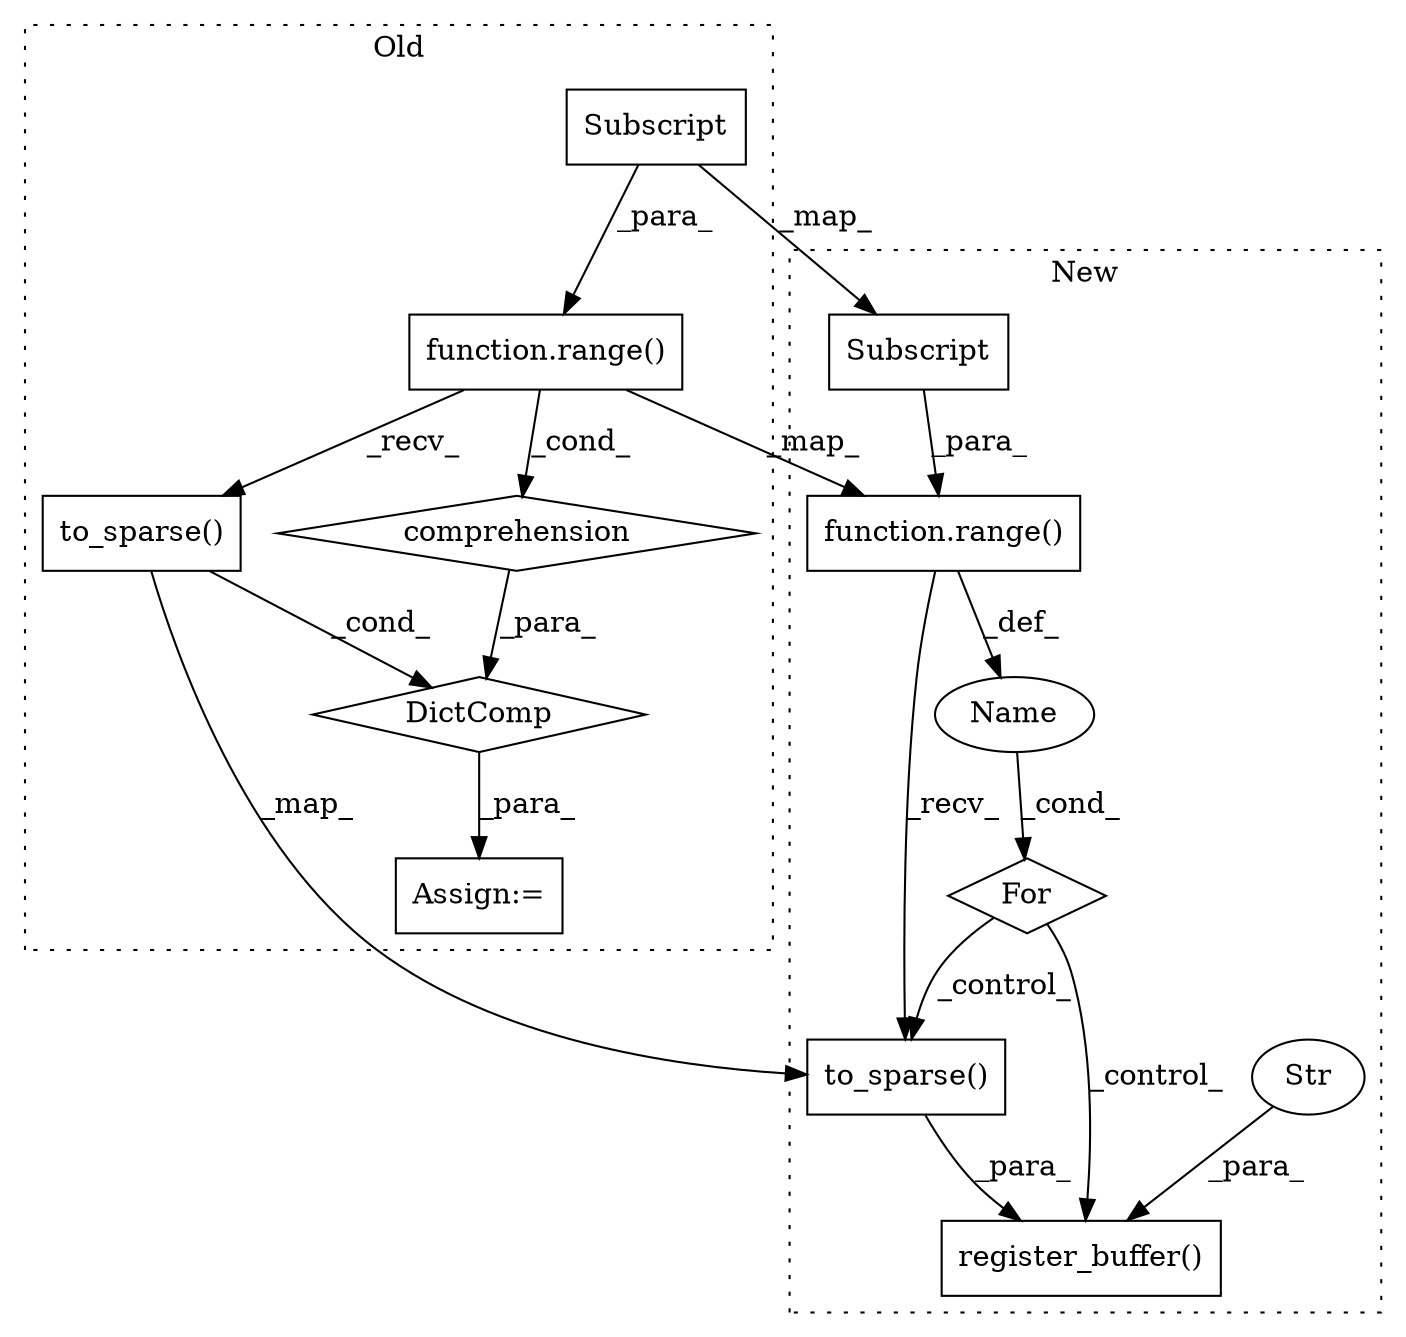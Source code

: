 digraph G {
subgraph cluster0 {
1 [label="DictComp" a="84" s="576" l="115" shape="diamond"];
4 [label="function.range()" a="75" s="659,680" l="6,1" shape="box"];
6 [label="Subscript" a="63" s="665,0" l="15,0" shape="box"];
8 [label="to_sparse()" a="75" s="593" l="56" shape="box"];
12 [label="comprehension" a="45" s="650" l="3" shape="diamond"];
13 [label="Assign:=" a="68" s="573" l="3" shape="box"];
label = "Old";
style="dotted";
}
subgraph cluster1 {
2 [label="register_buffer()" a="75" s="612,732" l="38,14" shape="box"];
3 [label="Str" a="66" s="650" l="8" shape="ellipse"];
5 [label="function.range()" a="75" s="576,597" l="6,1" shape="box"];
7 [label="Subscript" a="63" s="582,0" l="15,0" shape="box"];
9 [label="to_sparse()" a="75" s="676" l="56" shape="box"];
10 [label="Name" a="87" s="571" l="1" shape="ellipse"];
11 [label="For" a="107" s="567,598" l="4,14" shape="diamond"];
label = "New";
style="dotted";
}
1 -> 13 [label="_para_"];
3 -> 2 [label="_para_"];
4 -> 12 [label="_cond_"];
4 -> 8 [label="_recv_"];
4 -> 5 [label="_map_"];
5 -> 10 [label="_def_"];
5 -> 9 [label="_recv_"];
6 -> 7 [label="_map_"];
6 -> 4 [label="_para_"];
7 -> 5 [label="_para_"];
8 -> 9 [label="_map_"];
8 -> 1 [label="_cond_"];
9 -> 2 [label="_para_"];
10 -> 11 [label="_cond_"];
11 -> 2 [label="_control_"];
11 -> 9 [label="_control_"];
12 -> 1 [label="_para_"];
}